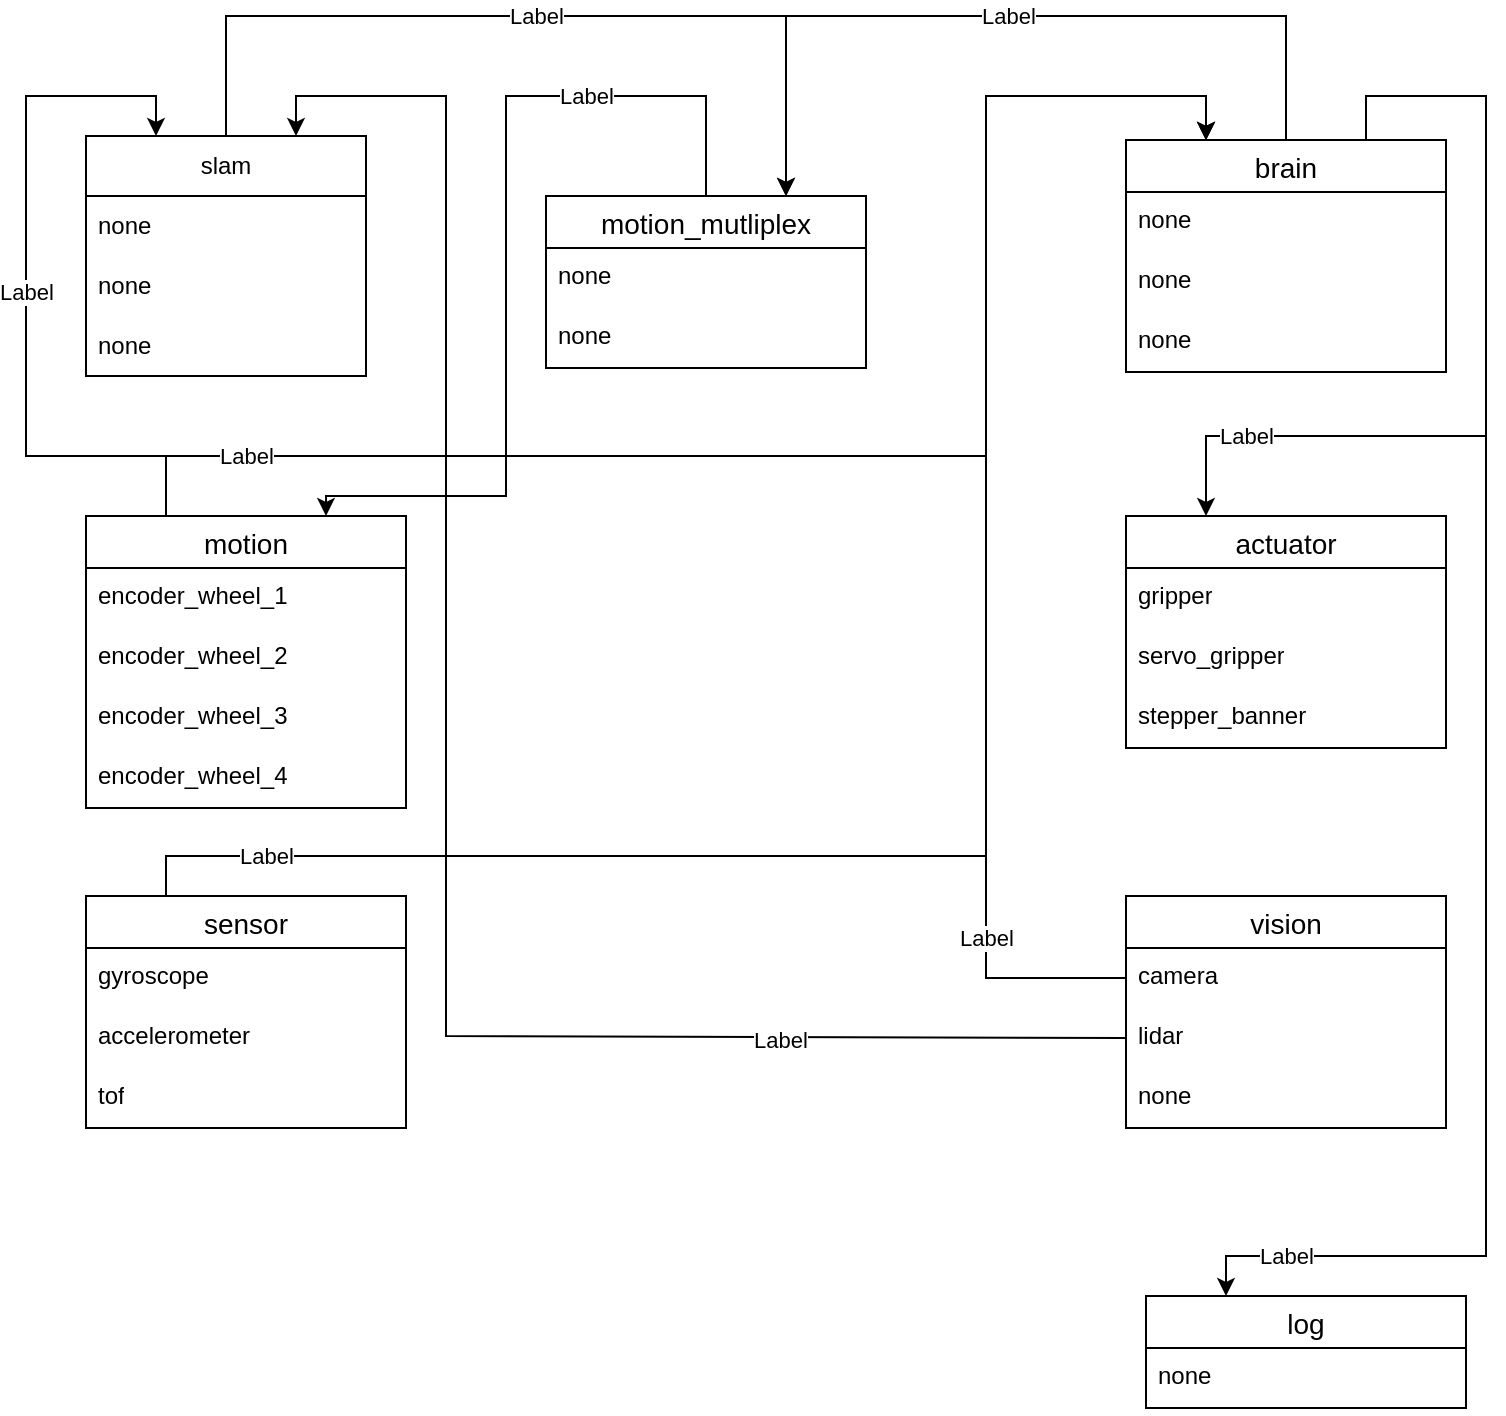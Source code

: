 <mxfile version="25.0.1">
  <diagram name="Page-1" id="0Wn39K2W7D7hkB4LfAyV">
    <mxGraphModel dx="1245" dy="1814" grid="1" gridSize="10" guides="1" tooltips="1" connect="1" arrows="1" fold="1" page="1" pageScale="1" pageWidth="827" pageHeight="1169" math="0" shadow="0">
      <root>
        <mxCell id="0" />
        <mxCell id="1" parent="0" />
        <mxCell id="BjPIitblOoQbs2joknER-1" value="actuator" style="swimlane;fontStyle=0;childLayout=stackLayout;horizontal=1;startSize=26;horizontalStack=0;resizeParent=1;resizeParentMax=0;resizeLast=0;collapsible=1;marginBottom=0;align=center;fontSize=14;" parent="1" vertex="1">
          <mxGeometry x="580" y="250" width="160" height="116" as="geometry" />
        </mxCell>
        <mxCell id="BjPIitblOoQbs2joknER-2" value="gripper" style="text;strokeColor=none;fillColor=none;spacingLeft=4;spacingRight=4;overflow=hidden;rotatable=0;points=[[0,0.5],[1,0.5]];portConstraint=eastwest;fontSize=12;whiteSpace=wrap;html=1;" parent="BjPIitblOoQbs2joknER-1" vertex="1">
          <mxGeometry y="26" width="160" height="30" as="geometry" />
        </mxCell>
        <mxCell id="BjPIitblOoQbs2joknER-4" value="servo_gripper" style="text;strokeColor=none;fillColor=none;spacingLeft=4;spacingRight=4;overflow=hidden;rotatable=0;points=[[0,0.5],[1,0.5]];portConstraint=eastwest;fontSize=12;whiteSpace=wrap;html=1;" parent="BjPIitblOoQbs2joknER-1" vertex="1">
          <mxGeometry y="56" width="160" height="30" as="geometry" />
        </mxCell>
        <mxCell id="BjPIitblOoQbs2joknER-3" value="stepper_banner" style="text;strokeColor=none;fillColor=none;spacingLeft=4;spacingRight=4;overflow=hidden;rotatable=0;points=[[0,0.5],[1,0.5]];portConstraint=eastwest;fontSize=12;whiteSpace=wrap;html=1;" parent="BjPIitblOoQbs2joknER-1" vertex="1">
          <mxGeometry y="86" width="160" height="30" as="geometry" />
        </mxCell>
        <mxCell id="BjPIitblOoQbs2joknER-5" value="vision" style="swimlane;fontStyle=0;childLayout=stackLayout;horizontal=1;startSize=26;horizontalStack=0;resizeParent=1;resizeParentMax=0;resizeLast=0;collapsible=1;marginBottom=0;align=center;fontSize=14;" parent="1" vertex="1">
          <mxGeometry x="580" y="440" width="160" height="116" as="geometry" />
        </mxCell>
        <mxCell id="BjPIitblOoQbs2joknER-6" value="camera" style="text;strokeColor=none;fillColor=none;spacingLeft=4;spacingRight=4;overflow=hidden;rotatable=0;points=[[0,0.5],[1,0.5]];portConstraint=eastwest;fontSize=12;whiteSpace=wrap;html=1;" parent="BjPIitblOoQbs2joknER-5" vertex="1">
          <mxGeometry y="26" width="160" height="30" as="geometry" />
        </mxCell>
        <mxCell id="BjPIitblOoQbs2joknER-7" value="lidar" style="text;strokeColor=none;fillColor=none;spacingLeft=4;spacingRight=4;overflow=hidden;rotatable=0;points=[[0,0.5],[1,0.5]];portConstraint=eastwest;fontSize=12;whiteSpace=wrap;html=1;" parent="BjPIitblOoQbs2joknER-5" vertex="1">
          <mxGeometry y="56" width="160" height="30" as="geometry" />
        </mxCell>
        <mxCell id="BjPIitblOoQbs2joknER-8" value="none" style="text;strokeColor=none;fillColor=none;spacingLeft=4;spacingRight=4;overflow=hidden;rotatable=0;points=[[0,0.5],[1,0.5]];portConstraint=eastwest;fontSize=12;whiteSpace=wrap;html=1;" parent="BjPIitblOoQbs2joknER-5" vertex="1">
          <mxGeometry y="86" width="160" height="30" as="geometry" />
        </mxCell>
        <mxCell id="BjPIitblOoQbs2joknER-9" value="sensor" style="swimlane;fontStyle=0;childLayout=stackLayout;horizontal=1;startSize=26;horizontalStack=0;resizeParent=1;resizeParentMax=0;resizeLast=0;collapsible=1;marginBottom=0;align=center;fontSize=14;" parent="1" vertex="1">
          <mxGeometry x="60" y="440" width="160" height="116" as="geometry" />
        </mxCell>
        <mxCell id="BjPIitblOoQbs2joknER-10" value="gyroscope" style="text;strokeColor=none;fillColor=none;spacingLeft=4;spacingRight=4;overflow=hidden;rotatable=0;points=[[0,0.5],[1,0.5]];portConstraint=eastwest;fontSize=12;whiteSpace=wrap;html=1;" parent="BjPIitblOoQbs2joknER-9" vertex="1">
          <mxGeometry y="26" width="160" height="30" as="geometry" />
        </mxCell>
        <mxCell id="BjPIitblOoQbs2joknER-11" value="accelerometer" style="text;strokeColor=none;fillColor=none;spacingLeft=4;spacingRight=4;overflow=hidden;rotatable=0;points=[[0,0.5],[1,0.5]];portConstraint=eastwest;fontSize=12;whiteSpace=wrap;html=1;" parent="BjPIitblOoQbs2joknER-9" vertex="1">
          <mxGeometry y="56" width="160" height="30" as="geometry" />
        </mxCell>
        <mxCell id="BjPIitblOoQbs2joknER-12" value="tof" style="text;strokeColor=none;fillColor=none;spacingLeft=4;spacingRight=4;overflow=hidden;rotatable=0;points=[[0,0.5],[1,0.5]];portConstraint=eastwest;fontSize=12;whiteSpace=wrap;html=1;" parent="BjPIitblOoQbs2joknER-9" vertex="1">
          <mxGeometry y="86" width="160" height="30" as="geometry" />
        </mxCell>
        <mxCell id="BjPIitblOoQbs2joknER-13" value="motion" style="swimlane;fontStyle=0;childLayout=stackLayout;horizontal=1;startSize=26;horizontalStack=0;resizeParent=1;resizeParentMax=0;resizeLast=0;collapsible=1;marginBottom=0;align=center;fontSize=14;" parent="1" vertex="1">
          <mxGeometry x="60" y="250" width="160" height="146" as="geometry">
            <mxRectangle x="60" y="250" width="80" height="30" as="alternateBounds" />
          </mxGeometry>
        </mxCell>
        <mxCell id="BjPIitblOoQbs2joknER-14" value="encoder_wheel_1" style="text;strokeColor=none;fillColor=none;spacingLeft=4;spacingRight=4;overflow=hidden;rotatable=0;points=[[0,0.5],[1,0.5]];portConstraint=eastwest;fontSize=12;whiteSpace=wrap;html=1;" parent="BjPIitblOoQbs2joknER-13" vertex="1">
          <mxGeometry y="26" width="160" height="30" as="geometry" />
        </mxCell>
        <mxCell id="BjPIitblOoQbs2joknER-15" value="encoder_wheel_2" style="text;strokeColor=none;fillColor=none;spacingLeft=4;spacingRight=4;overflow=hidden;rotatable=0;points=[[0,0.5],[1,0.5]];portConstraint=eastwest;fontSize=12;whiteSpace=wrap;html=1;" parent="BjPIitblOoQbs2joknER-13" vertex="1">
          <mxGeometry y="56" width="160" height="30" as="geometry" />
        </mxCell>
        <mxCell id="BjPIitblOoQbs2joknER-16" value="encoder_wheel_3" style="text;strokeColor=none;fillColor=none;spacingLeft=4;spacingRight=4;overflow=hidden;rotatable=0;points=[[0,0.5],[1,0.5]];portConstraint=eastwest;fontSize=12;whiteSpace=wrap;html=1;" parent="BjPIitblOoQbs2joknER-13" vertex="1">
          <mxGeometry y="86" width="160" height="30" as="geometry" />
        </mxCell>
        <mxCell id="Kxleunf80NMEaMrHjAYK-1" value="encoder_wheel_4" style="text;strokeColor=none;fillColor=none;spacingLeft=4;spacingRight=4;overflow=hidden;rotatable=0;points=[[0,0.5],[1,0.5]];portConstraint=eastwest;fontSize=12;whiteSpace=wrap;html=1;" parent="BjPIitblOoQbs2joknER-13" vertex="1">
          <mxGeometry y="116" width="160" height="30" as="geometry" />
        </mxCell>
        <mxCell id="BjPIitblOoQbs2joknER-17" value="brain" style="swimlane;fontStyle=0;childLayout=stackLayout;horizontal=1;startSize=26;horizontalStack=0;resizeParent=1;resizeParentMax=0;resizeLast=0;collapsible=1;marginBottom=0;align=center;fontSize=14;" parent="1" vertex="1">
          <mxGeometry x="580" y="62" width="160" height="116" as="geometry" />
        </mxCell>
        <mxCell id="BjPIitblOoQbs2joknER-18" value="none" style="text;strokeColor=none;fillColor=none;spacingLeft=4;spacingRight=4;overflow=hidden;rotatable=0;points=[[0,0.5],[1,0.5]];portConstraint=eastwest;fontSize=12;whiteSpace=wrap;html=1;" parent="BjPIitblOoQbs2joknER-17" vertex="1">
          <mxGeometry y="26" width="160" height="30" as="geometry" />
        </mxCell>
        <mxCell id="BjPIitblOoQbs2joknER-19" value="none" style="text;strokeColor=none;fillColor=none;spacingLeft=4;spacingRight=4;overflow=hidden;rotatable=0;points=[[0,0.5],[1,0.5]];portConstraint=eastwest;fontSize=12;whiteSpace=wrap;html=1;" parent="BjPIitblOoQbs2joknER-17" vertex="1">
          <mxGeometry y="56" width="160" height="30" as="geometry" />
        </mxCell>
        <mxCell id="BjPIitblOoQbs2joknER-20" value="none" style="text;strokeColor=none;fillColor=none;spacingLeft=4;spacingRight=4;overflow=hidden;rotatable=0;points=[[0,0.5],[1,0.5]];portConstraint=eastwest;fontSize=12;whiteSpace=wrap;html=1;" parent="BjPIitblOoQbs2joknER-17" vertex="1">
          <mxGeometry y="86" width="160" height="30" as="geometry" />
        </mxCell>
        <mxCell id="Kxleunf80NMEaMrHjAYK-2" value="slam" style="swimlane;fontStyle=0;childLayout=stackLayout;horizontal=1;startSize=30;horizontalStack=0;resizeParent=1;resizeParentMax=0;resizeLast=0;collapsible=1;marginBottom=0;whiteSpace=wrap;html=1;" parent="1" vertex="1">
          <mxGeometry x="60" y="60" width="140" height="120" as="geometry" />
        </mxCell>
        <mxCell id="Kxleunf80NMEaMrHjAYK-3" value="none" style="text;strokeColor=none;fillColor=none;align=left;verticalAlign=middle;spacingLeft=4;spacingRight=4;overflow=hidden;points=[[0,0.5],[1,0.5]];portConstraint=eastwest;rotatable=0;whiteSpace=wrap;html=1;" parent="Kxleunf80NMEaMrHjAYK-2" vertex="1">
          <mxGeometry y="30" width="140" height="30" as="geometry" />
        </mxCell>
        <mxCell id="Kxleunf80NMEaMrHjAYK-4" value="none" style="text;strokeColor=none;fillColor=none;align=left;verticalAlign=middle;spacingLeft=4;spacingRight=4;overflow=hidden;points=[[0,0.5],[1,0.5]];portConstraint=eastwest;rotatable=0;whiteSpace=wrap;html=1;" parent="Kxleunf80NMEaMrHjAYK-2" vertex="1">
          <mxGeometry y="60" width="140" height="30" as="geometry" />
        </mxCell>
        <mxCell id="Kxleunf80NMEaMrHjAYK-5" value="none" style="text;strokeColor=none;fillColor=none;align=left;verticalAlign=middle;spacingLeft=4;spacingRight=4;overflow=hidden;points=[[0,0.5],[1,0.5]];portConstraint=eastwest;rotatable=0;whiteSpace=wrap;html=1;" parent="Kxleunf80NMEaMrHjAYK-2" vertex="1">
          <mxGeometry y="90" width="140" height="30" as="geometry" />
        </mxCell>
        <mxCell id="cg-evPHRQqjPG4EOtniu-2" value="" style="endArrow=classic;html=1;rounded=0;exitX=0.25;exitY=0;exitDx=0;exitDy=0;entryX=0.25;entryY=0;entryDx=0;entryDy=0;" edge="1" parent="1" source="BjPIitblOoQbs2joknER-13" target="Kxleunf80NMEaMrHjAYK-2">
          <mxGeometry relative="1" as="geometry">
            <mxPoint x="360" y="290" as="sourcePoint" />
            <mxPoint x="460" y="290" as="targetPoint" />
            <Array as="points">
              <mxPoint x="100" y="220" />
              <mxPoint x="30" y="220" />
              <mxPoint x="30" y="40" />
              <mxPoint x="95" y="40" />
            </Array>
          </mxGeometry>
        </mxCell>
        <mxCell id="cg-evPHRQqjPG4EOtniu-3" value="Label" style="edgeLabel;resizable=0;html=1;;align=center;verticalAlign=middle;" connectable="0" vertex="1" parent="cg-evPHRQqjPG4EOtniu-2">
          <mxGeometry relative="1" as="geometry" />
        </mxCell>
        <mxCell id="cg-evPHRQqjPG4EOtniu-4" value="" style="endArrow=classic;html=1;rounded=0;exitX=0;exitY=0.5;exitDx=0;exitDy=0;entryX=0.75;entryY=0;entryDx=0;entryDy=0;" edge="1" parent="1" source="BjPIitblOoQbs2joknER-7" target="Kxleunf80NMEaMrHjAYK-2">
          <mxGeometry relative="1" as="geometry">
            <mxPoint x="430" y="307.5" as="sourcePoint" />
            <mxPoint x="120" y="40" as="targetPoint" />
            <Array as="points">
              <mxPoint x="240" y="510" />
              <mxPoint x="240" y="40" />
              <mxPoint x="165" y="40" />
            </Array>
          </mxGeometry>
        </mxCell>
        <mxCell id="cg-evPHRQqjPG4EOtniu-5" value="Label" style="edgeLabel;resizable=0;html=1;;align=center;verticalAlign=middle;" connectable="0" vertex="1" parent="cg-evPHRQqjPG4EOtniu-4">
          <mxGeometry relative="1" as="geometry">
            <mxPoint x="167" y="114" as="offset" />
          </mxGeometry>
        </mxCell>
        <mxCell id="cg-evPHRQqjPG4EOtniu-6" value="" style="endArrow=classic;html=1;rounded=0;entryX=0.25;entryY=0;entryDx=0;entryDy=0;exitX=0.25;exitY=0;exitDx=0;exitDy=0;" edge="1" parent="1" source="BjPIitblOoQbs2joknER-9" target="BjPIitblOoQbs2joknER-17">
          <mxGeometry relative="1" as="geometry">
            <mxPoint x="220" y="490" as="sourcePoint" />
            <mxPoint x="320" y="490" as="targetPoint" />
            <Array as="points">
              <mxPoint x="100" y="420" />
              <mxPoint x="510" y="420" />
              <mxPoint x="510" y="40" />
              <mxPoint x="620" y="40" />
            </Array>
          </mxGeometry>
        </mxCell>
        <mxCell id="cg-evPHRQqjPG4EOtniu-7" value="Label" style="edgeLabel;resizable=0;html=1;;align=center;verticalAlign=middle;" connectable="0" vertex="1" parent="cg-evPHRQqjPG4EOtniu-6">
          <mxGeometry relative="1" as="geometry">
            <mxPoint x="-360" y="41" as="offset" />
          </mxGeometry>
        </mxCell>
        <mxCell id="cg-evPHRQqjPG4EOtniu-8" value="" style="endArrow=classic;html=1;rounded=0;exitX=0.75;exitY=0;exitDx=0;exitDy=0;entryX=0.25;entryY=0;entryDx=0;entryDy=0;" edge="1" parent="1" source="BjPIitblOoQbs2joknER-17" target="BjPIitblOoQbs2joknER-1">
          <mxGeometry relative="1" as="geometry">
            <mxPoint x="490" y="60" as="sourcePoint" />
            <mxPoint x="460" y="310" as="targetPoint" />
            <Array as="points">
              <mxPoint x="700" y="40" />
              <mxPoint x="760" y="40" />
              <mxPoint x="760" y="210" />
              <mxPoint x="620" y="210" />
            </Array>
          </mxGeometry>
        </mxCell>
        <mxCell id="cg-evPHRQqjPG4EOtniu-9" value="Label" style="edgeLabel;resizable=0;html=1;;align=center;verticalAlign=middle;" connectable="0" vertex="1" parent="cg-evPHRQqjPG4EOtniu-8">
          <mxGeometry relative="1" as="geometry">
            <mxPoint x="-120" y="36" as="offset" />
          </mxGeometry>
        </mxCell>
        <mxCell id="cg-evPHRQqjPG4EOtniu-10" value="" style="endArrow=classic;html=1;rounded=0;exitX=0;exitY=0.5;exitDx=0;exitDy=0;entryX=0.25;entryY=0;entryDx=0;entryDy=0;" edge="1" parent="1" source="BjPIitblOoQbs2joknER-6" target="BjPIitblOoQbs2joknER-17">
          <mxGeometry relative="1" as="geometry">
            <mxPoint x="460" y="420" as="sourcePoint" />
            <mxPoint x="500" y="30" as="targetPoint" />
            <Array as="points">
              <mxPoint x="510" y="481" />
              <mxPoint x="510" y="40" />
              <mxPoint x="620" y="40" />
            </Array>
          </mxGeometry>
        </mxCell>
        <mxCell id="cg-evPHRQqjPG4EOtniu-11" value="Label" style="edgeLabel;resizable=0;html=1;;align=center;verticalAlign=middle;" connectable="0" vertex="1" parent="cg-evPHRQqjPG4EOtniu-10">
          <mxGeometry relative="1" as="geometry">
            <mxPoint y="231" as="offset" />
          </mxGeometry>
        </mxCell>
        <mxCell id="cg-evPHRQqjPG4EOtniu-15" value="motion_mutliplex" style="swimlane;fontStyle=0;childLayout=stackLayout;horizontal=1;startSize=26;horizontalStack=0;resizeParent=1;resizeParentMax=0;resizeLast=0;collapsible=1;marginBottom=0;align=center;fontSize=14;" vertex="1" parent="1">
          <mxGeometry x="290" y="90" width="160" height="86" as="geometry" />
        </mxCell>
        <mxCell id="cg-evPHRQqjPG4EOtniu-16" value="none" style="text;strokeColor=none;fillColor=none;spacingLeft=4;spacingRight=4;overflow=hidden;rotatable=0;points=[[0,0.5],[1,0.5]];portConstraint=eastwest;fontSize=12;whiteSpace=wrap;html=1;" vertex="1" parent="cg-evPHRQqjPG4EOtniu-15">
          <mxGeometry y="26" width="160" height="30" as="geometry" />
        </mxCell>
        <mxCell id="cg-evPHRQqjPG4EOtniu-17" value="none" style="text;strokeColor=none;fillColor=none;spacingLeft=4;spacingRight=4;overflow=hidden;rotatable=0;points=[[0,0.5],[1,0.5]];portConstraint=eastwest;fontSize=12;whiteSpace=wrap;html=1;" vertex="1" parent="cg-evPHRQqjPG4EOtniu-15">
          <mxGeometry y="56" width="160" height="30" as="geometry" />
        </mxCell>
        <mxCell id="cg-evPHRQqjPG4EOtniu-19" value="" style="endArrow=classic;html=1;rounded=0;exitX=0.5;exitY=0;exitDx=0;exitDy=0;entryX=0.75;entryY=0;entryDx=0;entryDy=0;" edge="1" parent="1" source="BjPIitblOoQbs2joknER-17" target="cg-evPHRQqjPG4EOtniu-15">
          <mxGeometry relative="1" as="geometry">
            <mxPoint x="360" y="310" as="sourcePoint" />
            <mxPoint x="460" y="310" as="targetPoint" />
            <Array as="points">
              <mxPoint x="660" />
              <mxPoint x="410" />
            </Array>
          </mxGeometry>
        </mxCell>
        <mxCell id="cg-evPHRQqjPG4EOtniu-20" value="Label" style="edgeLabel;resizable=0;html=1;;align=center;verticalAlign=middle;" connectable="0" vertex="1" parent="cg-evPHRQqjPG4EOtniu-19">
          <mxGeometry relative="1" as="geometry" />
        </mxCell>
        <mxCell id="cg-evPHRQqjPG4EOtniu-21" value="" style="endArrow=classic;html=1;rounded=0;exitX=0.5;exitY=0;exitDx=0;exitDy=0;entryX=0.75;entryY=0;entryDx=0;entryDy=0;" edge="1" parent="1" source="Kxleunf80NMEaMrHjAYK-2" target="cg-evPHRQqjPG4EOtniu-15">
          <mxGeometry relative="1" as="geometry">
            <mxPoint x="360" y="210" as="sourcePoint" />
            <mxPoint x="460" y="210" as="targetPoint" />
            <Array as="points">
              <mxPoint x="130" />
              <mxPoint x="280" />
              <mxPoint x="410" />
            </Array>
          </mxGeometry>
        </mxCell>
        <mxCell id="cg-evPHRQqjPG4EOtniu-22" value="Label" style="edgeLabel;resizable=0;html=1;;align=center;verticalAlign=middle;" connectable="0" vertex="1" parent="cg-evPHRQqjPG4EOtniu-21">
          <mxGeometry relative="1" as="geometry" />
        </mxCell>
        <mxCell id="cg-evPHRQqjPG4EOtniu-23" value="" style="endArrow=classic;html=1;rounded=0;exitX=0.25;exitY=0;exitDx=0;exitDy=0;entryX=0.25;entryY=0;entryDx=0;entryDy=0;" edge="1" parent="1" source="BjPIitblOoQbs2joknER-13" target="BjPIitblOoQbs2joknER-17">
          <mxGeometry relative="1" as="geometry">
            <mxPoint x="360" y="210" as="sourcePoint" />
            <mxPoint x="460" y="210" as="targetPoint" />
            <Array as="points">
              <mxPoint x="100" y="220" />
              <mxPoint x="140" y="220" />
              <mxPoint x="360" y="220" />
              <mxPoint x="200" y="220" />
              <mxPoint x="180" y="220" />
              <mxPoint x="510" y="220" />
              <mxPoint x="510" y="40" />
              <mxPoint x="620" y="40" />
            </Array>
          </mxGeometry>
        </mxCell>
        <mxCell id="cg-evPHRQqjPG4EOtniu-24" value="Label" style="edgeLabel;resizable=0;html=1;;align=center;verticalAlign=middle;" connectable="0" vertex="1" parent="cg-evPHRQqjPG4EOtniu-23">
          <mxGeometry relative="1" as="geometry">
            <mxPoint x="-126" as="offset" />
          </mxGeometry>
        </mxCell>
        <mxCell id="cg-evPHRQqjPG4EOtniu-25" value="" style="endArrow=classic;html=1;rounded=0;exitX=0.5;exitY=0;exitDx=0;exitDy=0;entryX=0.75;entryY=0;entryDx=0;entryDy=0;" edge="1" parent="1" source="cg-evPHRQqjPG4EOtniu-15" target="BjPIitblOoQbs2joknER-13">
          <mxGeometry relative="1" as="geometry">
            <mxPoint x="360" y="210" as="sourcePoint" />
            <mxPoint x="460" y="210" as="targetPoint" />
            <Array as="points">
              <mxPoint x="370" y="40" />
              <mxPoint x="270" y="40" />
              <mxPoint x="270" y="240" />
              <mxPoint x="230" y="240" />
              <mxPoint x="180" y="240" />
            </Array>
          </mxGeometry>
        </mxCell>
        <mxCell id="cg-evPHRQqjPG4EOtniu-26" value="Label" style="edgeLabel;resizable=0;html=1;;align=center;verticalAlign=middle;" connectable="0" vertex="1" parent="cg-evPHRQqjPG4EOtniu-25">
          <mxGeometry relative="1" as="geometry">
            <mxPoint x="40" y="-75" as="offset" />
          </mxGeometry>
        </mxCell>
        <mxCell id="cg-evPHRQqjPG4EOtniu-27" value="log" style="swimlane;fontStyle=0;childLayout=stackLayout;horizontal=1;startSize=26;horizontalStack=0;resizeParent=1;resizeParentMax=0;resizeLast=0;collapsible=1;marginBottom=0;align=center;fontSize=14;" vertex="1" parent="1">
          <mxGeometry x="590" y="640" width="160" height="56" as="geometry" />
        </mxCell>
        <mxCell id="cg-evPHRQqjPG4EOtniu-30" value="none" style="text;strokeColor=none;fillColor=none;spacingLeft=4;spacingRight=4;overflow=hidden;rotatable=0;points=[[0,0.5],[1,0.5]];portConstraint=eastwest;fontSize=12;whiteSpace=wrap;html=1;" vertex="1" parent="cg-evPHRQqjPG4EOtniu-27">
          <mxGeometry y="26" width="160" height="30" as="geometry" />
        </mxCell>
        <mxCell id="cg-evPHRQqjPG4EOtniu-31" value="" style="endArrow=classic;html=1;rounded=0;exitX=0.75;exitY=0;exitDx=0;exitDy=0;entryX=0.25;entryY=0;entryDx=0;entryDy=0;" edge="1" parent="1" source="BjPIitblOoQbs2joknER-17" target="cg-evPHRQqjPG4EOtniu-27">
          <mxGeometry relative="1" as="geometry">
            <mxPoint x="340" y="270" as="sourcePoint" />
            <mxPoint x="440" y="270" as="targetPoint" />
            <Array as="points">
              <mxPoint x="700" y="40" />
              <mxPoint x="760" y="40" />
              <mxPoint x="760" y="210" />
              <mxPoint x="760" y="620" />
              <mxPoint x="630" y="620" />
            </Array>
          </mxGeometry>
        </mxCell>
        <mxCell id="cg-evPHRQqjPG4EOtniu-32" value="Label" style="edgeLabel;resizable=0;html=1;;align=center;verticalAlign=middle;" connectable="0" vertex="1" parent="cg-evPHRQqjPG4EOtniu-31">
          <mxGeometry relative="1" as="geometry">
            <mxPoint x="-100" y="256" as="offset" />
          </mxGeometry>
        </mxCell>
      </root>
    </mxGraphModel>
  </diagram>
</mxfile>
